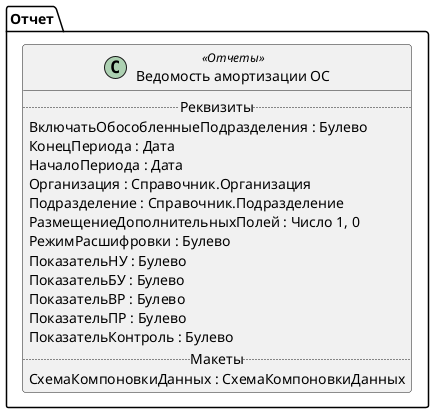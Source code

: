 ﻿@startuml ВедомостьАмортизацииОСБухгалтерскийУчет
'!include templates.wsd
'..\include templates.wsd
class Отчет.ВедомостьАмортизацииОСБухгалтерскийУчет as "Ведомость амортизации ОС" <<Отчеты>>
{
..Реквизиты..
ВключатьОбособленныеПодразделения : Булево
КонецПериода : Дата
НачалоПериода : Дата
Организация : Справочник.Организация
Подразделение : Справочник.Подразделение
РазмещениеДополнительныхПолей : Число 1, 0
РежимРасшифровки : Булево
ПоказательНУ : Булево
ПоказательБУ : Булево
ПоказательВР : Булево
ПоказательПР : Булево
ПоказательКонтроль : Булево
..Макеты..
СхемаКомпоновкиДанных : СхемаКомпоновкиДанных
}
@enduml
